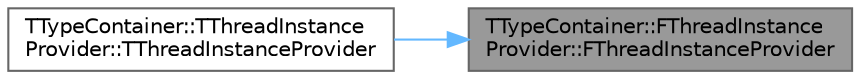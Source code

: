 digraph "TTypeContainer::FThreadInstanceProvider::FThreadInstanceProvider"
{
 // INTERACTIVE_SVG=YES
 // LATEX_PDF_SIZE
  bgcolor="transparent";
  edge [fontname=Helvetica,fontsize=10,labelfontname=Helvetica,labelfontsize=10];
  node [fontname=Helvetica,fontsize=10,shape=box,height=0.2,width=0.4];
  rankdir="RL";
  Node1 [id="Node000001",label="TTypeContainer::FThreadInstance\lProvider::FThreadInstanceProvider",height=0.2,width=0.4,color="gray40", fillcolor="grey60", style="filled", fontcolor="black",tooltip=" "];
  Node1 -> Node2 [id="edge1_Node000001_Node000002",dir="back",color="steelblue1",style="solid",tooltip=" "];
  Node2 [id="Node000002",label="TTypeContainer::TThreadInstance\lProvider::TThreadInstanceProvider",height=0.2,width=0.4,color="grey40", fillcolor="white", style="filled",URL="$d9/da3/structTTypeContainer_1_1TThreadInstanceProvider.html#ac0636d26844d9d25f6292632ad3c51ad",tooltip=" "];
}
